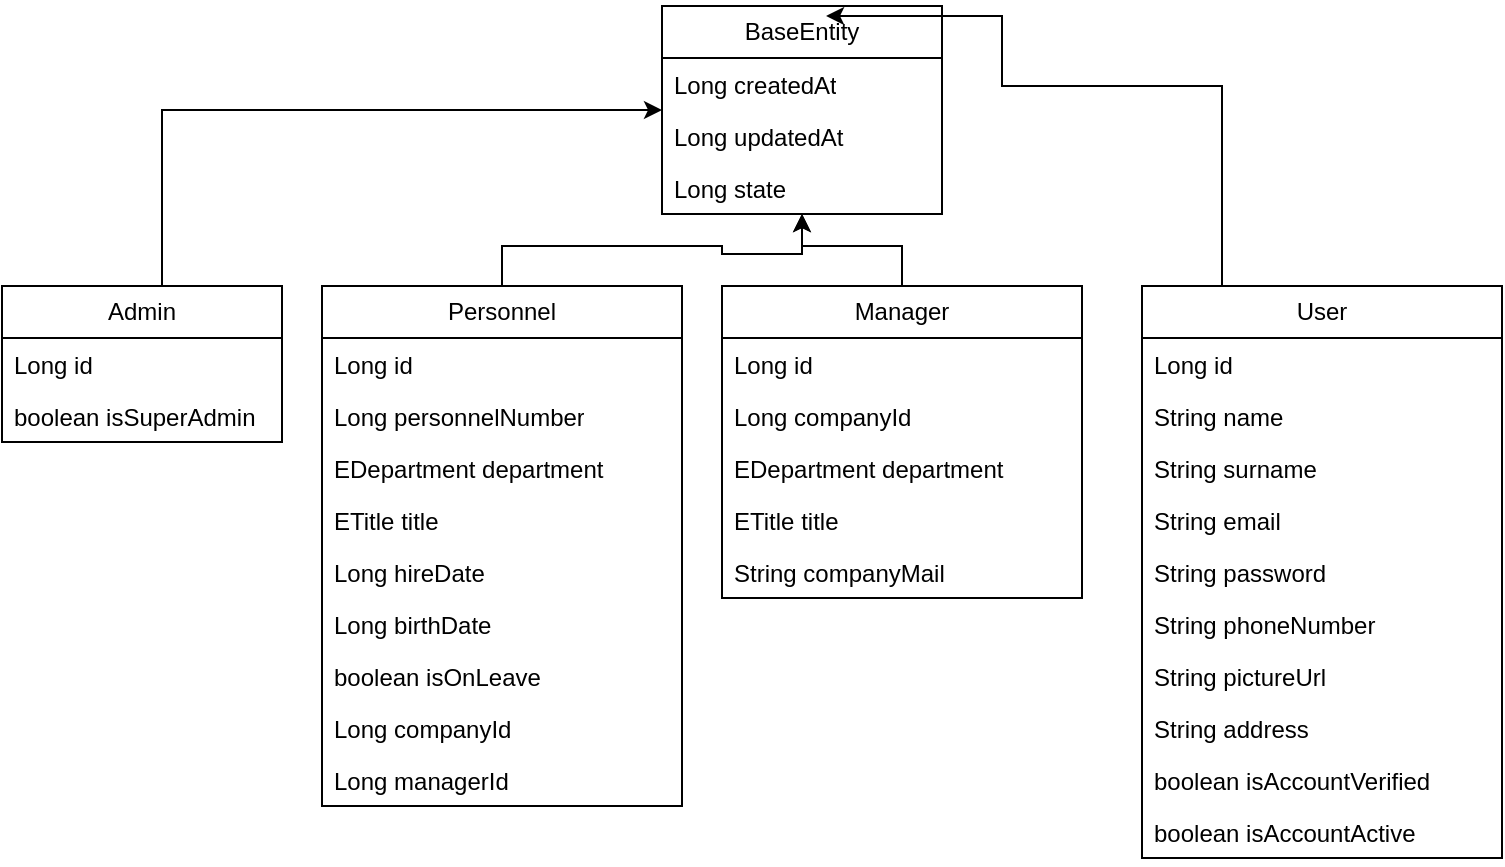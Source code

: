<mxfile version="25.0.3">
  <diagram name="Page-1" id="JQjGDLMNNYIycWmXiqQI">
    <mxGraphModel dx="1382" dy="814" grid="1" gridSize="10" guides="1" tooltips="1" connect="1" arrows="1" fold="1" page="1" pageScale="1" pageWidth="827" pageHeight="1169" math="0" shadow="0">
      <root>
        <mxCell id="0" />
        <mxCell id="1" parent="0" />
        <mxCell id="xfO4hj81j89T_PluYwF2-3" value="BaseEntity" style="swimlane;fontStyle=0;childLayout=stackLayout;horizontal=1;startSize=26;fillColor=none;horizontalStack=0;resizeParent=1;resizeParentMax=0;resizeLast=0;collapsible=1;marginBottom=0;whiteSpace=wrap;html=1;" vertex="1" parent="1">
          <mxGeometry x="350" y="40" width="140" height="104" as="geometry" />
        </mxCell>
        <mxCell id="xfO4hj81j89T_PluYwF2-4" value="Long createdAt" style="text;strokeColor=none;fillColor=none;align=left;verticalAlign=top;spacingLeft=4;spacingRight=4;overflow=hidden;rotatable=0;points=[[0,0.5],[1,0.5]];portConstraint=eastwest;whiteSpace=wrap;html=1;" vertex="1" parent="xfO4hj81j89T_PluYwF2-3">
          <mxGeometry y="26" width="140" height="26" as="geometry" />
        </mxCell>
        <mxCell id="xfO4hj81j89T_PluYwF2-5" value="Long updatedAt" style="text;strokeColor=none;fillColor=none;align=left;verticalAlign=top;spacingLeft=4;spacingRight=4;overflow=hidden;rotatable=0;points=[[0,0.5],[1,0.5]];portConstraint=eastwest;whiteSpace=wrap;html=1;" vertex="1" parent="xfO4hj81j89T_PluYwF2-3">
          <mxGeometry y="52" width="140" height="26" as="geometry" />
        </mxCell>
        <mxCell id="xfO4hj81j89T_PluYwF2-6" value="Long state" style="text;strokeColor=none;fillColor=none;align=left;verticalAlign=top;spacingLeft=4;spacingRight=4;overflow=hidden;rotatable=0;points=[[0,0.5],[1,0.5]];portConstraint=eastwest;whiteSpace=wrap;html=1;" vertex="1" parent="xfO4hj81j89T_PluYwF2-3">
          <mxGeometry y="78" width="140" height="26" as="geometry" />
        </mxCell>
        <mxCell id="xfO4hj81j89T_PluYwF2-50" style="edgeStyle=orthogonalEdgeStyle;rounded=0;orthogonalLoop=1;jettySize=auto;html=1;" edge="1" parent="1" source="xfO4hj81j89T_PluYwF2-7" target="xfO4hj81j89T_PluYwF2-3">
          <mxGeometry relative="1" as="geometry">
            <Array as="points">
              <mxPoint x="100" y="92" />
            </Array>
          </mxGeometry>
        </mxCell>
        <mxCell id="xfO4hj81j89T_PluYwF2-7" value="Admin" style="swimlane;fontStyle=0;childLayout=stackLayout;horizontal=1;startSize=26;fillColor=none;horizontalStack=0;resizeParent=1;resizeParentMax=0;resizeLast=0;collapsible=1;marginBottom=0;whiteSpace=wrap;html=1;" vertex="1" parent="1">
          <mxGeometry x="20" y="180" width="140" height="78" as="geometry" />
        </mxCell>
        <mxCell id="xfO4hj81j89T_PluYwF2-8" value="Long id" style="text;strokeColor=none;fillColor=none;align=left;verticalAlign=top;spacingLeft=4;spacingRight=4;overflow=hidden;rotatable=0;points=[[0,0.5],[1,0.5]];portConstraint=eastwest;whiteSpace=wrap;html=1;" vertex="1" parent="xfO4hj81j89T_PluYwF2-7">
          <mxGeometry y="26" width="140" height="26" as="geometry" />
        </mxCell>
        <mxCell id="xfO4hj81j89T_PluYwF2-9" value="boolean isSuperAdmin" style="text;strokeColor=none;fillColor=none;align=left;verticalAlign=top;spacingLeft=4;spacingRight=4;overflow=hidden;rotatable=0;points=[[0,0.5],[1,0.5]];portConstraint=eastwest;whiteSpace=wrap;html=1;" vertex="1" parent="xfO4hj81j89T_PluYwF2-7">
          <mxGeometry y="52" width="140" height="26" as="geometry" />
        </mxCell>
        <mxCell id="xfO4hj81j89T_PluYwF2-26" style="edgeStyle=orthogonalEdgeStyle;rounded=0;orthogonalLoop=1;jettySize=auto;html=1;" edge="1" parent="1" source="xfO4hj81j89T_PluYwF2-14" target="xfO4hj81j89T_PluYwF2-3">
          <mxGeometry relative="1" as="geometry" />
        </mxCell>
        <mxCell id="xfO4hj81j89T_PluYwF2-14" value="Personnel" style="swimlane;fontStyle=0;childLayout=stackLayout;horizontal=1;startSize=26;fillColor=none;horizontalStack=0;resizeParent=1;resizeParentMax=0;resizeLast=0;collapsible=1;marginBottom=0;whiteSpace=wrap;html=1;" vertex="1" parent="1">
          <mxGeometry x="180" y="180" width="180" height="260" as="geometry" />
        </mxCell>
        <mxCell id="xfO4hj81j89T_PluYwF2-15" value="Long id" style="text;strokeColor=none;fillColor=none;align=left;verticalAlign=top;spacingLeft=4;spacingRight=4;overflow=hidden;rotatable=0;points=[[0,0.5],[1,0.5]];portConstraint=eastwest;whiteSpace=wrap;html=1;" vertex="1" parent="xfO4hj81j89T_PluYwF2-14">
          <mxGeometry y="26" width="180" height="26" as="geometry" />
        </mxCell>
        <mxCell id="xfO4hj81j89T_PluYwF2-17" value="Long personnelNumber" style="text;strokeColor=none;fillColor=none;align=left;verticalAlign=top;spacingLeft=4;spacingRight=4;overflow=hidden;rotatable=0;points=[[0,0.5],[1,0.5]];portConstraint=eastwest;whiteSpace=wrap;html=1;" vertex="1" parent="xfO4hj81j89T_PluYwF2-14">
          <mxGeometry y="52" width="180" height="26" as="geometry" />
        </mxCell>
        <mxCell id="xfO4hj81j89T_PluYwF2-20" value="EDepartment department" style="text;strokeColor=none;fillColor=none;align=left;verticalAlign=top;spacingLeft=4;spacingRight=4;overflow=hidden;rotatable=0;points=[[0,0.5],[1,0.5]];portConstraint=eastwest;whiteSpace=wrap;html=1;" vertex="1" parent="xfO4hj81j89T_PluYwF2-14">
          <mxGeometry y="78" width="180" height="26" as="geometry" />
        </mxCell>
        <mxCell id="xfO4hj81j89T_PluYwF2-16" value="ETitle title" style="text;strokeColor=none;fillColor=none;align=left;verticalAlign=top;spacingLeft=4;spacingRight=4;overflow=hidden;rotatable=0;points=[[0,0.5],[1,0.5]];portConstraint=eastwest;whiteSpace=wrap;html=1;" vertex="1" parent="xfO4hj81j89T_PluYwF2-14">
          <mxGeometry y="104" width="180" height="26" as="geometry" />
        </mxCell>
        <mxCell id="xfO4hj81j89T_PluYwF2-22" value="Long hireDate" style="text;strokeColor=none;fillColor=none;align=left;verticalAlign=top;spacingLeft=4;spacingRight=4;overflow=hidden;rotatable=0;points=[[0,0.5],[1,0.5]];portConstraint=eastwest;whiteSpace=wrap;html=1;" vertex="1" parent="xfO4hj81j89T_PluYwF2-14">
          <mxGeometry y="130" width="180" height="26" as="geometry" />
        </mxCell>
        <mxCell id="xfO4hj81j89T_PluYwF2-23" value="Long birthDate" style="text;strokeColor=none;fillColor=none;align=left;verticalAlign=top;spacingLeft=4;spacingRight=4;overflow=hidden;rotatable=0;points=[[0,0.5],[1,0.5]];portConstraint=eastwest;whiteSpace=wrap;html=1;" vertex="1" parent="xfO4hj81j89T_PluYwF2-14">
          <mxGeometry y="156" width="180" height="26" as="geometry" />
        </mxCell>
        <mxCell id="xfO4hj81j89T_PluYwF2-24" value="boolean isOnLeave" style="text;strokeColor=none;fillColor=none;align=left;verticalAlign=top;spacingLeft=4;spacingRight=4;overflow=hidden;rotatable=0;points=[[0,0.5],[1,0.5]];portConstraint=eastwest;whiteSpace=wrap;html=1;" vertex="1" parent="xfO4hj81j89T_PluYwF2-14">
          <mxGeometry y="182" width="180" height="26" as="geometry" />
        </mxCell>
        <mxCell id="xfO4hj81j89T_PluYwF2-25" value="Long companyId" style="text;strokeColor=none;fillColor=none;align=left;verticalAlign=top;spacingLeft=4;spacingRight=4;overflow=hidden;rotatable=0;points=[[0,0.5],[1,0.5]];portConstraint=eastwest;whiteSpace=wrap;html=1;" vertex="1" parent="xfO4hj81j89T_PluYwF2-14">
          <mxGeometry y="208" width="180" height="26" as="geometry" />
        </mxCell>
        <mxCell id="xfO4hj81j89T_PluYwF2-21" value="Long managerId" style="text;strokeColor=none;fillColor=none;align=left;verticalAlign=top;spacingLeft=4;spacingRight=4;overflow=hidden;rotatable=0;points=[[0,0.5],[1,0.5]];portConstraint=eastwest;whiteSpace=wrap;html=1;" vertex="1" parent="xfO4hj81j89T_PluYwF2-14">
          <mxGeometry y="234" width="180" height="26" as="geometry" />
        </mxCell>
        <mxCell id="xfO4hj81j89T_PluYwF2-37" style="edgeStyle=orthogonalEdgeStyle;rounded=0;orthogonalLoop=1;jettySize=auto;html=1;" edge="1" parent="1" source="xfO4hj81j89T_PluYwF2-27" target="xfO4hj81j89T_PluYwF2-3">
          <mxGeometry relative="1" as="geometry" />
        </mxCell>
        <mxCell id="xfO4hj81j89T_PluYwF2-27" value="Manager" style="swimlane;fontStyle=0;childLayout=stackLayout;horizontal=1;startSize=26;fillColor=none;horizontalStack=0;resizeParent=1;resizeParentMax=0;resizeLast=0;collapsible=1;marginBottom=0;whiteSpace=wrap;html=1;" vertex="1" parent="1">
          <mxGeometry x="380" y="180" width="180" height="156" as="geometry" />
        </mxCell>
        <mxCell id="xfO4hj81j89T_PluYwF2-28" value="Long id" style="text;strokeColor=none;fillColor=none;align=left;verticalAlign=top;spacingLeft=4;spacingRight=4;overflow=hidden;rotatable=0;points=[[0,0.5],[1,0.5]];portConstraint=eastwest;whiteSpace=wrap;html=1;" vertex="1" parent="xfO4hj81j89T_PluYwF2-27">
          <mxGeometry y="26" width="180" height="26" as="geometry" />
        </mxCell>
        <mxCell id="xfO4hj81j89T_PluYwF2-29" value="Long companyId" style="text;strokeColor=none;fillColor=none;align=left;verticalAlign=top;spacingLeft=4;spacingRight=4;overflow=hidden;rotatable=0;points=[[0,0.5],[1,0.5]];portConstraint=eastwest;whiteSpace=wrap;html=1;" vertex="1" parent="xfO4hj81j89T_PluYwF2-27">
          <mxGeometry y="52" width="180" height="26" as="geometry" />
        </mxCell>
        <mxCell id="xfO4hj81j89T_PluYwF2-30" value="EDepartment department" style="text;strokeColor=none;fillColor=none;align=left;verticalAlign=top;spacingLeft=4;spacingRight=4;overflow=hidden;rotatable=0;points=[[0,0.5],[1,0.5]];portConstraint=eastwest;whiteSpace=wrap;html=1;" vertex="1" parent="xfO4hj81j89T_PluYwF2-27">
          <mxGeometry y="78" width="180" height="26" as="geometry" />
        </mxCell>
        <mxCell id="xfO4hj81j89T_PluYwF2-31" value="ETitle title" style="text;strokeColor=none;fillColor=none;align=left;verticalAlign=top;spacingLeft=4;spacingRight=4;overflow=hidden;rotatable=0;points=[[0,0.5],[1,0.5]];portConstraint=eastwest;whiteSpace=wrap;html=1;" vertex="1" parent="xfO4hj81j89T_PluYwF2-27">
          <mxGeometry y="104" width="180" height="26" as="geometry" />
        </mxCell>
        <mxCell id="xfO4hj81j89T_PluYwF2-32" value="String companyMail" style="text;strokeColor=none;fillColor=none;align=left;verticalAlign=top;spacingLeft=4;spacingRight=4;overflow=hidden;rotatable=0;points=[[0,0.5],[1,0.5]];portConstraint=eastwest;whiteSpace=wrap;html=1;" vertex="1" parent="xfO4hj81j89T_PluYwF2-27">
          <mxGeometry y="130" width="180" height="26" as="geometry" />
        </mxCell>
        <mxCell id="xfO4hj81j89T_PluYwF2-38" value="User" style="swimlane;fontStyle=0;childLayout=stackLayout;horizontal=1;startSize=26;fillColor=none;horizontalStack=0;resizeParent=1;resizeParentMax=0;resizeLast=0;collapsible=1;marginBottom=0;whiteSpace=wrap;html=1;" vertex="1" parent="1">
          <mxGeometry x="590" y="180" width="180" height="286" as="geometry" />
        </mxCell>
        <mxCell id="xfO4hj81j89T_PluYwF2-39" value="Long id" style="text;strokeColor=none;fillColor=none;align=left;verticalAlign=top;spacingLeft=4;spacingRight=4;overflow=hidden;rotatable=0;points=[[0,0.5],[1,0.5]];portConstraint=eastwest;whiteSpace=wrap;html=1;" vertex="1" parent="xfO4hj81j89T_PluYwF2-38">
          <mxGeometry y="26" width="180" height="26" as="geometry" />
        </mxCell>
        <mxCell id="xfO4hj81j89T_PluYwF2-40" value="String name" style="text;strokeColor=none;fillColor=none;align=left;verticalAlign=top;spacingLeft=4;spacingRight=4;overflow=hidden;rotatable=0;points=[[0,0.5],[1,0.5]];portConstraint=eastwest;whiteSpace=wrap;html=1;" vertex="1" parent="xfO4hj81j89T_PluYwF2-38">
          <mxGeometry y="52" width="180" height="26" as="geometry" />
        </mxCell>
        <mxCell id="xfO4hj81j89T_PluYwF2-41" value="String surname" style="text;strokeColor=none;fillColor=none;align=left;verticalAlign=top;spacingLeft=4;spacingRight=4;overflow=hidden;rotatable=0;points=[[0,0.5],[1,0.5]];portConstraint=eastwest;whiteSpace=wrap;html=1;" vertex="1" parent="xfO4hj81j89T_PluYwF2-38">
          <mxGeometry y="78" width="180" height="26" as="geometry" />
        </mxCell>
        <mxCell id="xfO4hj81j89T_PluYwF2-42" value="String email" style="text;strokeColor=none;fillColor=none;align=left;verticalAlign=top;spacingLeft=4;spacingRight=4;overflow=hidden;rotatable=0;points=[[0,0.5],[1,0.5]];portConstraint=eastwest;whiteSpace=wrap;html=1;" vertex="1" parent="xfO4hj81j89T_PluYwF2-38">
          <mxGeometry y="104" width="180" height="26" as="geometry" />
        </mxCell>
        <mxCell id="xfO4hj81j89T_PluYwF2-43" value="String password" style="text;strokeColor=none;fillColor=none;align=left;verticalAlign=top;spacingLeft=4;spacingRight=4;overflow=hidden;rotatable=0;points=[[0,0.5],[1,0.5]];portConstraint=eastwest;whiteSpace=wrap;html=1;" vertex="1" parent="xfO4hj81j89T_PluYwF2-38">
          <mxGeometry y="130" width="180" height="26" as="geometry" />
        </mxCell>
        <mxCell id="xfO4hj81j89T_PluYwF2-44" value="String phoneNumber" style="text;strokeColor=none;fillColor=none;align=left;verticalAlign=top;spacingLeft=4;spacingRight=4;overflow=hidden;rotatable=0;points=[[0,0.5],[1,0.5]];portConstraint=eastwest;whiteSpace=wrap;html=1;" vertex="1" parent="xfO4hj81j89T_PluYwF2-38">
          <mxGeometry y="156" width="180" height="26" as="geometry" />
        </mxCell>
        <mxCell id="xfO4hj81j89T_PluYwF2-45" value="String pictureUrl" style="text;strokeColor=none;fillColor=none;align=left;verticalAlign=top;spacingLeft=4;spacingRight=4;overflow=hidden;rotatable=0;points=[[0,0.5],[1,0.5]];portConstraint=eastwest;whiteSpace=wrap;html=1;" vertex="1" parent="xfO4hj81j89T_PluYwF2-38">
          <mxGeometry y="182" width="180" height="26" as="geometry" />
        </mxCell>
        <mxCell id="xfO4hj81j89T_PluYwF2-46" value="String address" style="text;strokeColor=none;fillColor=none;align=left;verticalAlign=top;spacingLeft=4;spacingRight=4;overflow=hidden;rotatable=0;points=[[0,0.5],[1,0.5]];portConstraint=eastwest;whiteSpace=wrap;html=1;" vertex="1" parent="xfO4hj81j89T_PluYwF2-38">
          <mxGeometry y="208" width="180" height="26" as="geometry" />
        </mxCell>
        <mxCell id="xfO4hj81j89T_PluYwF2-47" value="boolean isAccountVerified" style="text;strokeColor=none;fillColor=none;align=left;verticalAlign=top;spacingLeft=4;spacingRight=4;overflow=hidden;rotatable=0;points=[[0,0.5],[1,0.5]];portConstraint=eastwest;whiteSpace=wrap;html=1;" vertex="1" parent="xfO4hj81j89T_PluYwF2-38">
          <mxGeometry y="234" width="180" height="26" as="geometry" />
        </mxCell>
        <mxCell id="xfO4hj81j89T_PluYwF2-48" value="boolean isAccountActive" style="text;strokeColor=none;fillColor=none;align=left;verticalAlign=top;spacingLeft=4;spacingRight=4;overflow=hidden;rotatable=0;points=[[0,0.5],[1,0.5]];portConstraint=eastwest;whiteSpace=wrap;html=1;" vertex="1" parent="xfO4hj81j89T_PluYwF2-38">
          <mxGeometry y="260" width="180" height="26" as="geometry" />
        </mxCell>
        <mxCell id="xfO4hj81j89T_PluYwF2-49" style="edgeStyle=orthogonalEdgeStyle;rounded=0;orthogonalLoop=1;jettySize=auto;html=1;entryX=0.586;entryY=0.048;entryDx=0;entryDy=0;entryPerimeter=0;" edge="1" parent="1" source="xfO4hj81j89T_PluYwF2-38" target="xfO4hj81j89T_PluYwF2-3">
          <mxGeometry relative="1" as="geometry">
            <Array as="points">
              <mxPoint x="630" y="80" />
              <mxPoint x="520" y="80" />
              <mxPoint x="520" y="45" />
            </Array>
          </mxGeometry>
        </mxCell>
      </root>
    </mxGraphModel>
  </diagram>
</mxfile>
